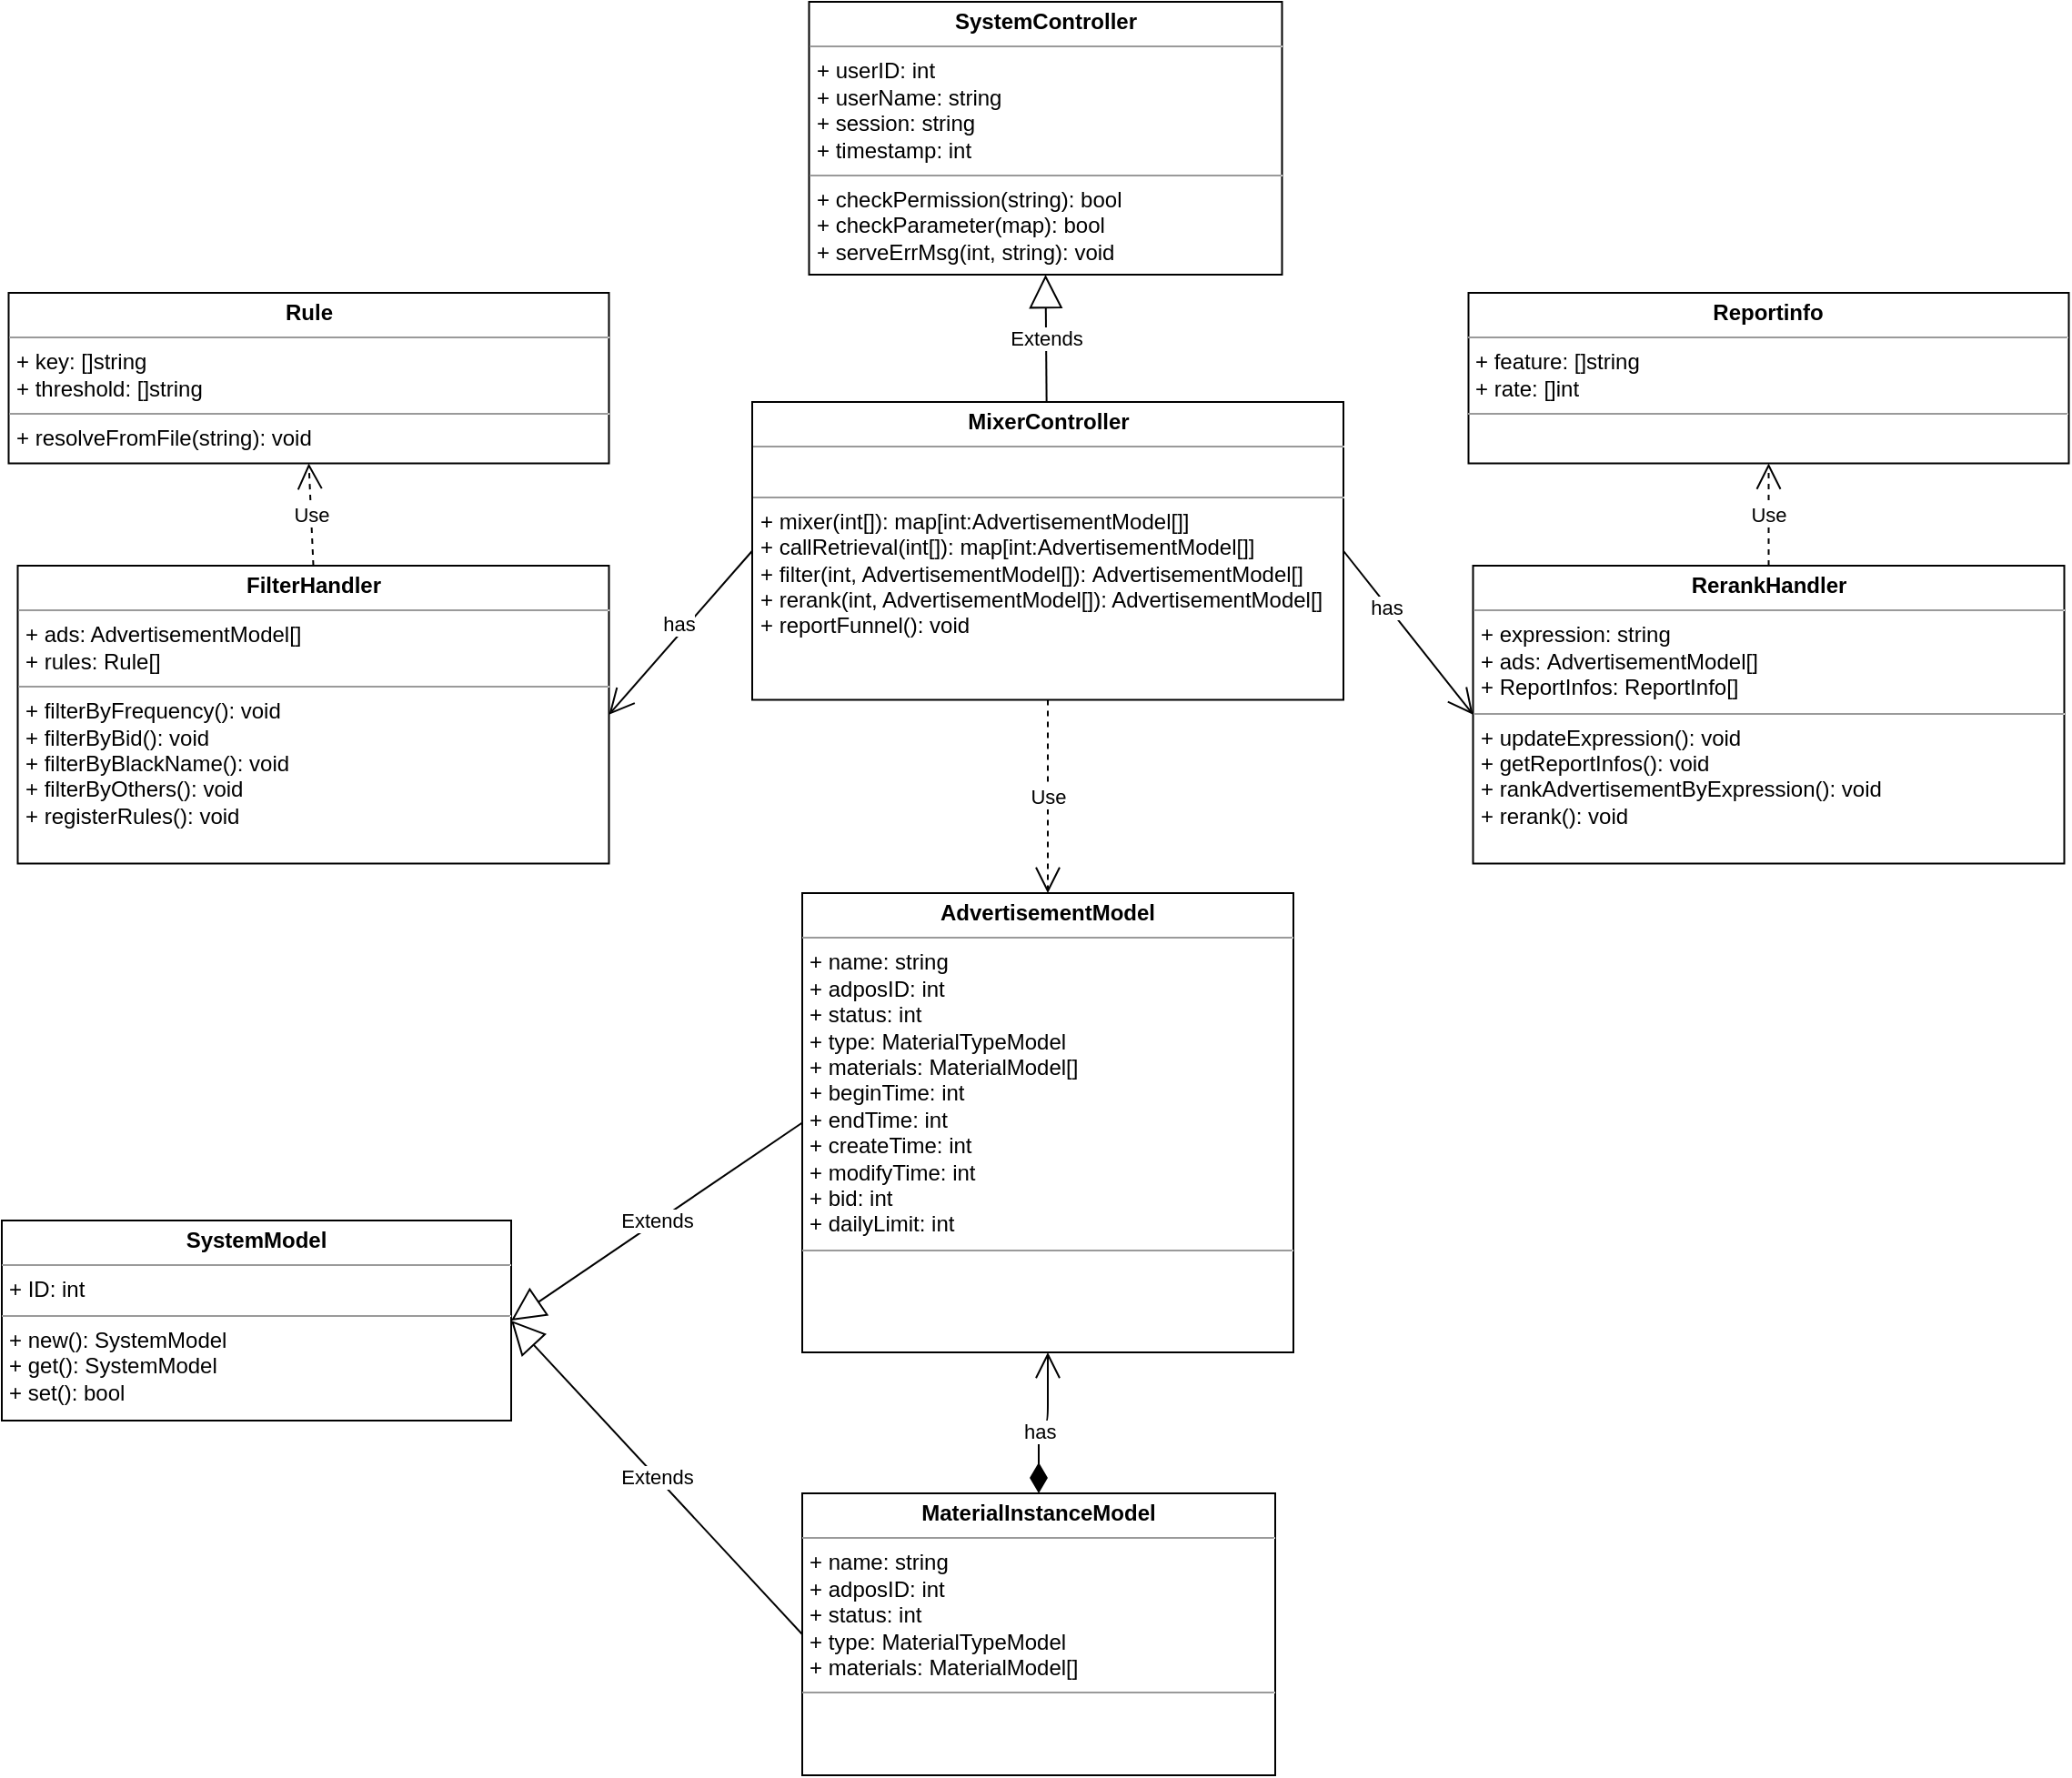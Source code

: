<mxfile version="14.9.6" type="github">
  <diagram id="eNwvmtfnUTwQ2Sefj3YD" name="Page-1">
    <mxGraphModel dx="2253" dy="1906" grid="1" gridSize="10" guides="1" tooltips="1" connect="1" arrows="1" fold="1" page="1" pageScale="1" pageWidth="827" pageHeight="1169" math="0" shadow="0">
      <root>
        <mxCell id="0" />
        <mxCell id="1" parent="0" />
        <mxCell id="HOZdnpOeCfYpGoQ59FNz-10" value="&lt;p style=&quot;margin: 0px ; margin-top: 4px ; text-align: center&quot;&gt;&lt;b&gt;MixerController&lt;/b&gt;&lt;/p&gt;&lt;hr size=&quot;1&quot;&gt;&lt;p style=&quot;margin: 0px ; margin-left: 4px&quot;&gt;&lt;br&gt;&lt;/p&gt;&lt;hr size=&quot;1&quot;&gt;&lt;p style=&quot;margin: 0px 0px 0px 4px&quot;&gt;+ mixer(int[]):&amp;nbsp;map[int:AdvertisementModel[]]&lt;/p&gt;&lt;p style=&quot;margin: 0px 0px 0px 4px&quot;&gt;+ callRetrieval(int[]): map[int:AdvertisementModel[]]&lt;/p&gt;&lt;p style=&quot;margin: 0px 0px 0px 4px&quot;&gt;+ filter(int, AdvertisementModel[]):&amp;nbsp;AdvertisementModel[]&lt;/p&gt;&lt;p style=&quot;margin: 0px 0px 0px 4px&quot;&gt;+ rerank(int, AdvertisementModel[]): AdvertisementModel[]&lt;/p&gt;&lt;p style=&quot;margin: 0px 0px 0px 4px&quot;&gt;+ reportFunnel(): void&lt;/p&gt;" style="verticalAlign=top;align=left;overflow=fill;fontSize=12;fontFamily=Helvetica;html=1;" parent="1" vertex="1">
          <mxGeometry x="-77.5" y="150" width="325" height="163.75" as="geometry" />
        </mxCell>
        <mxCell id="HOZdnpOeCfYpGoQ59FNz-11" value="&lt;p style=&quot;margin: 0px ; margin-top: 4px ; text-align: center&quot;&gt;&lt;b&gt;SystemController&lt;/b&gt;&lt;/p&gt;&lt;hr size=&quot;1&quot;&gt;&lt;p style=&quot;margin: 0px ; margin-left: 4px&quot;&gt;+ userID: int&lt;/p&gt;&lt;p style=&quot;margin: 0px ; margin-left: 4px&quot;&gt;+ userName: string&lt;/p&gt;&lt;p style=&quot;margin: 0px ; margin-left: 4px&quot;&gt;+ session: string&lt;/p&gt;&lt;p style=&quot;margin: 0px ; margin-left: 4px&quot;&gt;+ timestamp: int&lt;br&gt;&lt;/p&gt;&lt;hr size=&quot;1&quot;&gt;&lt;p style=&quot;margin: 0px ; margin-left: 4px&quot;&gt;+ checkPermission(string): bool&lt;/p&gt;&lt;p style=&quot;margin: 0px ; margin-left: 4px&quot;&gt;+ checkParameter(map): bool&lt;/p&gt;&lt;p style=&quot;margin: 0px ; margin-left: 4px&quot;&gt;+ serveErrMsg(int, string): void&lt;/p&gt;" style="verticalAlign=top;align=left;overflow=fill;fontSize=12;fontFamily=Helvetica;html=1;" parent="1" vertex="1">
          <mxGeometry x="-46.25" y="-70" width="260" height="150" as="geometry" />
        </mxCell>
        <mxCell id="HOZdnpOeCfYpGoQ59FNz-12" value="Extends" style="endArrow=block;endSize=16;endFill=0;html=1;entryX=0.5;entryY=1;entryDx=0;entryDy=0;" parent="1" source="HOZdnpOeCfYpGoQ59FNz-10" target="HOZdnpOeCfYpGoQ59FNz-11" edge="1">
          <mxGeometry width="160" relative="1" as="geometry">
            <mxPoint x="458.75" y="220" as="sourcePoint" />
            <mxPoint x="458.75" y="340" as="targetPoint" />
          </mxGeometry>
        </mxCell>
        <mxCell id="HOZdnpOeCfYpGoQ59FNz-20" value="&lt;p style=&quot;margin: 0px ; margin-top: 4px ; text-align: center&quot;&gt;&lt;b&gt;SystemModel&lt;/b&gt;&lt;/p&gt;&lt;hr size=&quot;1&quot;&gt;&lt;p style=&quot;margin: 0px ; margin-left: 4px&quot;&gt;+ ID: int&lt;br&gt;&lt;/p&gt;&lt;hr size=&quot;1&quot;&gt;&lt;p style=&quot;margin: 0px ; margin-left: 4px&quot;&gt;+ new(): SystemModel&lt;br&gt;&lt;/p&gt;&lt;p style=&quot;margin: 0px ; margin-left: 4px&quot;&gt;+ get(): SystemModel&lt;/p&gt;&lt;p style=&quot;margin: 0px ; margin-left: 4px&quot;&gt;+ set(): bool&lt;/p&gt;&lt;p style=&quot;margin: 0px ; margin-left: 4px&quot;&gt;&amp;nbsp;&lt;/p&gt;" style="verticalAlign=top;align=left;overflow=fill;fontSize=12;fontFamily=Helvetica;html=1;" parent="1" vertex="1">
          <mxGeometry x="-490" y="600" width="280" height="110" as="geometry" />
        </mxCell>
        <mxCell id="HOZdnpOeCfYpGoQ59FNz-30" value="Use" style="endArrow=open;endSize=12;dashed=1;html=1;exitX=0.5;exitY=1;exitDx=0;exitDy=0;entryX=0.5;entryY=0;entryDx=0;entryDy=0;" parent="1" source="HOZdnpOeCfYpGoQ59FNz-10" target="IcDYwzOxPDOBFZn5-O4r-1" edge="1">
          <mxGeometry width="160" relative="1" as="geometry">
            <mxPoint x="320" y="592.5" as="sourcePoint" />
            <mxPoint x="240" y="362.5" as="targetPoint" />
          </mxGeometry>
        </mxCell>
        <mxCell id="YE8yQruqdNAR4PLWfE6g-1" value="&lt;p style=&quot;margin: 0px ; margin-top: 4px ; text-align: center&quot;&gt;&lt;b&gt;MaterialInstanceModel&lt;/b&gt;&lt;/p&gt;&lt;hr size=&quot;1&quot;&gt;&lt;p style=&quot;margin: 0px ; margin-left: 4px&quot;&gt;&lt;span&gt;+ name: string&lt;/span&gt;&lt;/p&gt;&lt;p style=&quot;margin: 0px ; margin-left: 4px&quot;&gt;&lt;span&gt;+ adposID: int&lt;/span&gt;&lt;/p&gt;&lt;p style=&quot;margin: 0px ; margin-left: 4px&quot;&gt;+ status: int&lt;/p&gt;&lt;p style=&quot;margin: 0px ; margin-left: 4px&quot;&gt;+ type:&amp;nbsp;MaterialTypeModel&lt;/p&gt;&lt;p style=&quot;margin: 0px ; margin-left: 4px&quot;&gt;+ materials: MaterialModel[]&lt;/p&gt;&lt;hr size=&quot;1&quot;&gt;&lt;p style=&quot;margin: 0px ; margin-left: 4px&quot;&gt;&lt;br&gt;&lt;/p&gt;" style="verticalAlign=top;align=left;overflow=fill;fontSize=12;fontFamily=Helvetica;html=1;" parent="1" vertex="1">
          <mxGeometry x="-50" y="750" width="260" height="155" as="geometry" />
        </mxCell>
        <mxCell id="YE8yQruqdNAR4PLWfE6g-2" value="Extends" style="endArrow=block;endSize=16;endFill=0;html=1;entryX=1;entryY=0.5;entryDx=0;entryDy=0;exitX=0;exitY=0.5;exitDx=0;exitDy=0;" parent="1" source="YE8yQruqdNAR4PLWfE6g-1" target="HOZdnpOeCfYpGoQ59FNz-20" edge="1">
          <mxGeometry width="160" relative="1" as="geometry">
            <mxPoint y="627.5" as="sourcePoint" />
            <mxPoint x="-240" y="627.5" as="targetPoint" />
          </mxGeometry>
        </mxCell>
        <mxCell id="IcDYwzOxPDOBFZn5-O4r-1" value="&lt;p style=&quot;margin: 0px ; margin-top: 4px ; text-align: center&quot;&gt;&lt;b&gt;AdvertisementModel&lt;/b&gt;&lt;/p&gt;&lt;hr size=&quot;1&quot;&gt;&lt;p style=&quot;margin: 0px ; margin-left: 4px&quot;&gt;&lt;span&gt;+ name: string&lt;/span&gt;&lt;/p&gt;&lt;p style=&quot;margin: 0px ; margin-left: 4px&quot;&gt;&lt;span&gt;+ adposID: int&lt;/span&gt;&lt;/p&gt;&lt;p style=&quot;margin: 0px ; margin-left: 4px&quot;&gt;+ status: int&lt;/p&gt;&lt;p style=&quot;margin: 0px ; margin-left: 4px&quot;&gt;+ type:&amp;nbsp;MaterialTypeModel&lt;/p&gt;&lt;p style=&quot;margin: 0px ; margin-left: 4px&quot;&gt;+ materials: MaterialModel[]&lt;/p&gt;&lt;p style=&quot;margin: 0px ; margin-left: 4px&quot;&gt;+ beginTime: int&lt;/p&gt;&lt;p style=&quot;margin: 0px ; margin-left: 4px&quot;&gt;+ endTime: int&lt;/p&gt;&lt;p style=&quot;margin: 0px ; margin-left: 4px&quot;&gt;+ createTime: int&lt;/p&gt;&lt;p style=&quot;margin: 0px ; margin-left: 4px&quot;&gt;+ modifyTime: int&lt;/p&gt;&lt;p style=&quot;margin: 0px ; margin-left: 4px&quot;&gt;+ bid: int&lt;/p&gt;&lt;p style=&quot;margin: 0px ; margin-left: 4px&quot;&gt;+ dailyLimit: int&lt;/p&gt;&lt;hr size=&quot;1&quot;&gt;&lt;p style=&quot;margin: 0px ; margin-left: 4px&quot;&gt;&lt;br&gt;&lt;/p&gt;" style="verticalAlign=top;align=left;overflow=fill;fontSize=12;fontFamily=Helvetica;html=1;" parent="1" vertex="1">
          <mxGeometry x="-50" y="420" width="270" height="252.5" as="geometry" />
        </mxCell>
        <mxCell id="IcDYwzOxPDOBFZn5-O4r-2" value="Extends" style="endArrow=block;endSize=16;endFill=0;html=1;exitX=0;exitY=0.5;exitDx=0;exitDy=0;entryX=1;entryY=0.5;entryDx=0;entryDy=0;" parent="1" source="IcDYwzOxPDOBFZn5-O4r-1" target="HOZdnpOeCfYpGoQ59FNz-20" edge="1">
          <mxGeometry width="160" relative="1" as="geometry">
            <mxPoint x="-40" y="627.5" as="sourcePoint" />
            <mxPoint x="-250" y="590" as="targetPoint" />
          </mxGeometry>
        </mxCell>
        <mxCell id="IcDYwzOxPDOBFZn5-O4r-8" value="has" style="endArrow=open;html=1;endSize=12;startArrow=diamondThin;startSize=14;startFill=1;edgeStyle=orthogonalEdgeStyle;align=left;verticalAlign=bottom;entryX=0.5;entryY=1;entryDx=0;entryDy=0;exitX=0.5;exitY=0;exitDx=0;exitDy=0;" parent="1" source="YE8yQruqdNAR4PLWfE6g-1" target="IcDYwzOxPDOBFZn5-O4r-1" edge="1">
          <mxGeometry x="-0.385" y="10" relative="1" as="geometry">
            <mxPoint x="-50" y="730" as="sourcePoint" />
            <mxPoint x="110" y="730" as="targetPoint" />
            <mxPoint as="offset" />
          </mxGeometry>
        </mxCell>
        <mxCell id="NR1aC9e4uaMkveNaqMeH-1" value="&lt;p style=&quot;margin: 0px ; margin-top: 4px ; text-align: center&quot;&gt;&lt;b&gt;FilterHandler&lt;/b&gt;&lt;/p&gt;&lt;hr size=&quot;1&quot;&gt;&lt;p style=&quot;margin: 0px ; margin-left: 4px&quot;&gt;+ ads: AdvertisementModel[]&lt;br&gt;&lt;/p&gt;&lt;p style=&quot;margin: 0px ; margin-left: 4px&quot;&gt;+ rules: Rule[]&lt;/p&gt;&lt;hr size=&quot;1&quot;&gt;&lt;p style=&quot;margin: 0px 0px 0px 4px&quot;&gt;+ filterByFrequency(): void&lt;/p&gt;&lt;p style=&quot;margin: 0px 0px 0px 4px&quot;&gt;+ filterByBid(): void&lt;/p&gt;&lt;p style=&quot;margin: 0px 0px 0px 4px&quot;&gt;+ filterByBlackName(): void&lt;/p&gt;&lt;p style=&quot;margin: 0px 0px 0px 4px&quot;&gt;+ filterByOthers(): void&lt;/p&gt;&lt;p style=&quot;margin: 0px 0px 0px 4px&quot;&gt;+ registerRules(): void&lt;/p&gt;" style="verticalAlign=top;align=left;overflow=fill;fontSize=12;fontFamily=Helvetica;html=1;" parent="1" vertex="1">
          <mxGeometry x="-481.25" y="240" width="325" height="163.75" as="geometry" />
        </mxCell>
        <mxCell id="NR1aC9e4uaMkveNaqMeH-2" value="&lt;p style=&quot;margin: 0px ; margin-top: 4px ; text-align: center&quot;&gt;&lt;b&gt;RerankHandler&lt;/b&gt;&lt;/p&gt;&lt;hr size=&quot;1&quot;&gt;&lt;p style=&quot;margin: 0px ; margin-left: 4px&quot;&gt;+ expression: string&lt;/p&gt;&lt;p style=&quot;margin: 0px ; margin-left: 4px&quot;&gt;+ ads:&amp;nbsp;AdvertisementModel[]&lt;/p&gt;&lt;p style=&quot;margin: 0px ; margin-left: 4px&quot;&gt;+ ReportInfos: ReportInfo[]&lt;/p&gt;&lt;hr size=&quot;1&quot;&gt;&lt;p style=&quot;margin: 0px 0px 0px 4px&quot;&gt;&lt;span&gt;+ updateExpression(): void&lt;/span&gt;&lt;br&gt;&lt;/p&gt;&lt;p style=&quot;margin: 0px 0px 0px 4px&quot;&gt;&lt;span&gt;+ getReportInfos(): void&lt;/span&gt;&lt;/p&gt;&lt;p style=&quot;margin: 0px 0px 0px 4px&quot;&gt;+ rankAdvertisementByExpression(): void&lt;/p&gt;&lt;p style=&quot;margin: 0px 0px 0px 4px&quot;&gt;+ rerank(): void&lt;br&gt;&lt;/p&gt;" style="verticalAlign=top;align=left;overflow=fill;fontSize=12;fontFamily=Helvetica;html=1;" parent="1" vertex="1">
          <mxGeometry x="318.75" y="240" width="325" height="163.75" as="geometry" />
        </mxCell>
        <mxCell id="NR1aC9e4uaMkveNaqMeH-3" value="" style="endArrow=open;endFill=1;endSize=12;html=1;exitX=0;exitY=0.5;exitDx=0;exitDy=0;entryX=1;entryY=0.5;entryDx=0;entryDy=0;" parent="1" source="HOZdnpOeCfYpGoQ59FNz-10" target="NR1aC9e4uaMkveNaqMeH-1" edge="1">
          <mxGeometry width="160" relative="1" as="geometry">
            <mxPoint x="-111.25" y="370" as="sourcePoint" />
            <mxPoint x="48.75" y="370" as="targetPoint" />
          </mxGeometry>
        </mxCell>
        <mxCell id="NR1aC9e4uaMkveNaqMeH-6" value="has" style="edgeLabel;html=1;align=center;verticalAlign=middle;resizable=0;points=[];" parent="NR1aC9e4uaMkveNaqMeH-3" vertex="1" connectable="0">
          <mxGeometry x="-0.067" y="-4" relative="1" as="geometry">
            <mxPoint x="-1" as="offset" />
          </mxGeometry>
        </mxCell>
        <mxCell id="NR1aC9e4uaMkveNaqMeH-4" value="" style="endArrow=open;endFill=1;endSize=12;html=1;exitX=1;exitY=0.5;exitDx=0;exitDy=0;entryX=0;entryY=0.5;entryDx=0;entryDy=0;" parent="1" source="HOZdnpOeCfYpGoQ59FNz-10" target="NR1aC9e4uaMkveNaqMeH-2" edge="1">
          <mxGeometry width="160" relative="1" as="geometry">
            <mxPoint x="346.25" y="150.005" as="sourcePoint" />
            <mxPoint x="268.75" y="240.005" as="targetPoint" />
          </mxGeometry>
        </mxCell>
        <mxCell id="NR1aC9e4uaMkveNaqMeH-5" value="has" style="edgeLabel;html=1;align=center;verticalAlign=middle;resizable=0;points=[];" parent="NR1aC9e4uaMkveNaqMeH-4" vertex="1" connectable="0">
          <mxGeometry x="-0.315" relative="1" as="geometry">
            <mxPoint x="-1" as="offset" />
          </mxGeometry>
        </mxCell>
        <mxCell id="NR1aC9e4uaMkveNaqMeH-7" value="&lt;p style=&quot;margin: 0px ; margin-top: 4px ; text-align: center&quot;&gt;&lt;b&gt;Rule&lt;/b&gt;&lt;/p&gt;&lt;hr size=&quot;1&quot;&gt;&lt;p style=&quot;margin: 0px ; margin-left: 4px&quot;&gt;+ key: []string&lt;/p&gt;&lt;p style=&quot;margin: 0px ; margin-left: 4px&quot;&gt;+ threshold: []string&lt;/p&gt;&lt;hr size=&quot;1&quot;&gt;&lt;p style=&quot;margin: 0px 0px 0px 4px&quot;&gt;+ resolveFromFile(string): void&lt;/p&gt;" style="verticalAlign=top;align=left;overflow=fill;fontSize=12;fontFamily=Helvetica;html=1;" parent="1" vertex="1">
          <mxGeometry x="-486.25" y="90" width="330" height="93.75" as="geometry" />
        </mxCell>
        <mxCell id="NR1aC9e4uaMkveNaqMeH-8" value="Use" style="endArrow=open;endSize=12;dashed=1;html=1;exitX=0.5;exitY=0;exitDx=0;exitDy=0;entryX=0.5;entryY=1;entryDx=0;entryDy=0;" parent="1" source="NR1aC9e4uaMkveNaqMeH-1" target="NR1aC9e4uaMkveNaqMeH-7" edge="1">
          <mxGeometry width="160" relative="1" as="geometry">
            <mxPoint x="-331.25" y="183.75" as="sourcePoint" />
            <mxPoint x="-371.25" y="210" as="targetPoint" />
          </mxGeometry>
        </mxCell>
        <mxCell id="NR1aC9e4uaMkveNaqMeH-9" value="&lt;p style=&quot;margin: 0px ; margin-top: 4px ; text-align: center&quot;&gt;&lt;b&gt;Reportinfo&lt;/b&gt;&lt;/p&gt;&lt;hr size=&quot;1&quot;&gt;&lt;p style=&quot;margin: 0px ; margin-left: 4px&quot;&gt;+ feature: []string&lt;/p&gt;&lt;p style=&quot;margin: 0px ; margin-left: 4px&quot;&gt;+ rate: []int&lt;/p&gt;&lt;hr size=&quot;1&quot;&gt;&lt;p style=&quot;margin: 0px 0px 0px 4px&quot;&gt;&lt;br&gt;&lt;/p&gt;" style="verticalAlign=top;align=left;overflow=fill;fontSize=12;fontFamily=Helvetica;html=1;" parent="1" vertex="1">
          <mxGeometry x="316.25" y="90" width="330" height="93.75" as="geometry" />
        </mxCell>
        <mxCell id="NR1aC9e4uaMkveNaqMeH-11" value="Use" style="endArrow=open;endSize=12;dashed=1;html=1;exitX=0.5;exitY=0;exitDx=0;exitDy=0;entryX=0.5;entryY=1;entryDx=0;entryDy=0;" parent="1" source="NR1aC9e4uaMkveNaqMeH-2" target="NR1aC9e4uaMkveNaqMeH-9" edge="1">
          <mxGeometry width="160" relative="1" as="geometry">
            <mxPoint x="441.25" y="226.25" as="sourcePoint" />
            <mxPoint x="438.75" y="170" as="targetPoint" />
          </mxGeometry>
        </mxCell>
      </root>
    </mxGraphModel>
  </diagram>
</mxfile>
